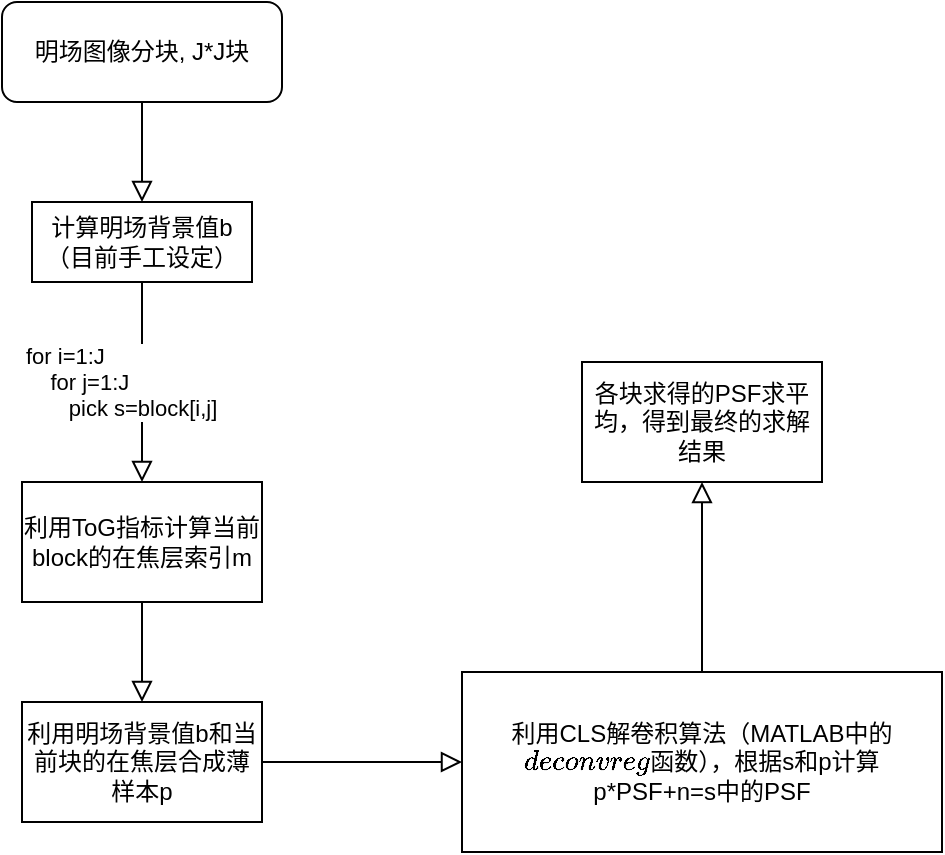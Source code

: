 <mxfile version="24.3.1" type="github">
  <diagram id="C5RBs43oDa-KdzZeNtuy" name="Page-1">
    <mxGraphModel dx="923" dy="530" grid="1" gridSize="10" guides="1" tooltips="1" connect="1" arrows="1" fold="1" page="1" pageScale="1" pageWidth="827" pageHeight="1169" math="0" shadow="0">
      <root>
        <mxCell id="WIyWlLk6GJQsqaUBKTNV-0" />
        <mxCell id="WIyWlLk6GJQsqaUBKTNV-1" parent="WIyWlLk6GJQsqaUBKTNV-0" />
        <mxCell id="WIyWlLk6GJQsqaUBKTNV-2" value="" style="rounded=0;html=1;jettySize=auto;orthogonalLoop=1;fontSize=11;endArrow=block;endFill=0;endSize=8;strokeWidth=1;shadow=0;labelBackgroundColor=none;edgeStyle=orthogonalEdgeStyle;entryX=0.5;entryY=0;entryDx=0;entryDy=0;exitX=0.5;exitY=1;exitDx=0;exitDy=0;" parent="WIyWlLk6GJQsqaUBKTNV-1" source="ZVZWPxP480O0gG1tIGuu-4" target="ZVZWPxP480O0gG1tIGuu-1" edge="1">
          <mxGeometry relative="1" as="geometry">
            <mxPoint x="230" y="170" as="sourcePoint" />
            <mxPoint x="230" y="260" as="targetPoint" />
          </mxGeometry>
        </mxCell>
        <mxCell id="ZVZWPxP480O0gG1tIGuu-0" value="for i=1:J&lt;div&gt;&amp;nbsp; &amp;nbsp; for j=1:J&lt;/div&gt;&lt;div&gt;&amp;nbsp; &amp;nbsp; &amp;nbsp; &amp;nbsp;pick s=block[i,j]&lt;/div&gt;" style="edgeLabel;html=1;align=left;verticalAlign=middle;resizable=0;points=[];" vertex="1" connectable="0" parent="WIyWlLk6GJQsqaUBKTNV-2">
          <mxGeometry x="-0.149" y="-3" relative="1" as="geometry">
            <mxPoint x="-57" y="7" as="offset" />
          </mxGeometry>
        </mxCell>
        <mxCell id="ZVZWPxP480O0gG1tIGuu-5" value="" style="edgeStyle=orthogonalEdgeStyle;rounded=0;orthogonalLoop=1;jettySize=auto;html=1;endArrow=block;endFill=0;endSize=8;" edge="1" parent="WIyWlLk6GJQsqaUBKTNV-1" source="WIyWlLk6GJQsqaUBKTNV-3" target="ZVZWPxP480O0gG1tIGuu-4">
          <mxGeometry relative="1" as="geometry" />
        </mxCell>
        <mxCell id="WIyWlLk6GJQsqaUBKTNV-3" value="明场图像分块, J*J块" style="rounded=1;whiteSpace=wrap;html=1;fontSize=12;glass=0;strokeWidth=1;shadow=0;" parent="WIyWlLk6GJQsqaUBKTNV-1" vertex="1">
          <mxGeometry x="160" y="30" width="140" height="50" as="geometry" />
        </mxCell>
        <mxCell id="ZVZWPxP480O0gG1tIGuu-7" value="" style="edgeStyle=orthogonalEdgeStyle;rounded=0;orthogonalLoop=1;jettySize=auto;html=1;endSize=8;endArrow=block;endFill=0;" edge="1" parent="WIyWlLk6GJQsqaUBKTNV-1" source="ZVZWPxP480O0gG1tIGuu-1" target="ZVZWPxP480O0gG1tIGuu-6">
          <mxGeometry relative="1" as="geometry" />
        </mxCell>
        <mxCell id="ZVZWPxP480O0gG1tIGuu-1" value="利用ToG指标计算当前block的在焦层索引m" style="rounded=0;whiteSpace=wrap;html=1;" vertex="1" parent="WIyWlLk6GJQsqaUBKTNV-1">
          <mxGeometry x="170" y="270" width="120" height="60" as="geometry" />
        </mxCell>
        <mxCell id="ZVZWPxP480O0gG1tIGuu-4" value="计算明场背景值b（目前手工设定）" style="rounded=0;whiteSpace=wrap;html=1;" vertex="1" parent="WIyWlLk6GJQsqaUBKTNV-1">
          <mxGeometry x="175" y="130" width="110" height="40" as="geometry" />
        </mxCell>
        <mxCell id="ZVZWPxP480O0gG1tIGuu-10" value="" style="edgeStyle=orthogonalEdgeStyle;rounded=0;orthogonalLoop=1;jettySize=auto;html=1;endSize=8;endArrow=block;endFill=0;" edge="1" parent="WIyWlLk6GJQsqaUBKTNV-1" source="ZVZWPxP480O0gG1tIGuu-6" target="ZVZWPxP480O0gG1tIGuu-8">
          <mxGeometry relative="1" as="geometry" />
        </mxCell>
        <mxCell id="ZVZWPxP480O0gG1tIGuu-6" value="利用明场背景值b和当前块的在焦层合成薄样本p" style="rounded=0;whiteSpace=wrap;html=1;" vertex="1" parent="WIyWlLk6GJQsqaUBKTNV-1">
          <mxGeometry x="170" y="380" width="120" height="60" as="geometry" />
        </mxCell>
        <mxCell id="ZVZWPxP480O0gG1tIGuu-12" value="" style="edgeStyle=orthogonalEdgeStyle;rounded=0;orthogonalLoop=1;jettySize=auto;html=1;endSize=8;endArrow=block;endFill=0;" edge="1" parent="WIyWlLk6GJQsqaUBKTNV-1" source="ZVZWPxP480O0gG1tIGuu-8" target="ZVZWPxP480O0gG1tIGuu-11">
          <mxGeometry relative="1" as="geometry">
            <Array as="points">
              <mxPoint x="510" y="300" />
              <mxPoint x="510" y="300" />
            </Array>
          </mxGeometry>
        </mxCell>
        <mxCell id="ZVZWPxP480O0gG1tIGuu-8" value="利用CLS解卷积算法（MATLAB中的`deconvreg`函数），根据s和p计算p*PSF+n=s中的PSF" style="rounded=0;whiteSpace=wrap;html=1;" vertex="1" parent="WIyWlLk6GJQsqaUBKTNV-1">
          <mxGeometry x="390" y="365" width="240" height="90" as="geometry" />
        </mxCell>
        <mxCell id="ZVZWPxP480O0gG1tIGuu-11" value="各块求得的PSF求平均，得到最终的求解结果" style="rounded=0;whiteSpace=wrap;html=1;" vertex="1" parent="WIyWlLk6GJQsqaUBKTNV-1">
          <mxGeometry x="450" y="210" width="120" height="60" as="geometry" />
        </mxCell>
      </root>
    </mxGraphModel>
  </diagram>
</mxfile>
